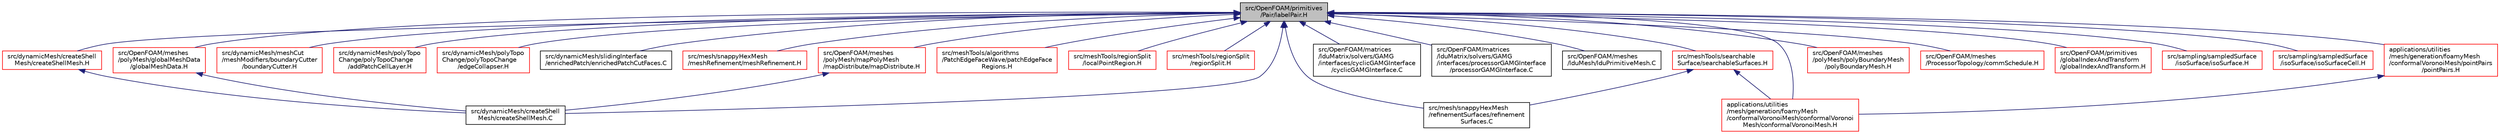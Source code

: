 digraph "src/OpenFOAM/primitives/Pair/labelPair.H"
{
  bgcolor="transparent";
  edge [fontname="Helvetica",fontsize="10",labelfontname="Helvetica",labelfontsize="10"];
  node [fontname="Helvetica",fontsize="10",shape=record];
  Node1 [label="src/OpenFOAM/primitives\l/Pair/labelPair.H",height=0.2,width=0.4,color="black", fillcolor="grey75", style="filled", fontcolor="black"];
  Node1 -> Node2 [dir="back",color="midnightblue",fontsize="10",style="solid",fontname="Helvetica"];
  Node2 [label="src/dynamicMesh/createShell\lMesh/createShellMesh.H",height=0.2,width=0.4,color="red",URL="$a04864.html"];
  Node2 -> Node3 [dir="back",color="midnightblue",fontsize="10",style="solid",fontname="Helvetica"];
  Node3 [label="src/dynamicMesh/createShell\lMesh/createShellMesh.C",height=0.2,width=0.4,color="black",URL="$a04863.html"];
  Node1 -> Node3 [dir="back",color="midnightblue",fontsize="10",style="solid",fontname="Helvetica"];
  Node1 -> Node4 [dir="back",color="midnightblue",fontsize="10",style="solid",fontname="Helvetica"];
  Node4 [label="src/dynamicMesh/meshCut\l/meshModifiers/boundaryCutter\l/boundaryCutter.H",height=0.2,width=0.4,color="red",URL="$a04899.html"];
  Node1 -> Node5 [dir="back",color="midnightblue",fontsize="10",style="solid",fontname="Helvetica"];
  Node5 [label="src/dynamicMesh/polyTopo\lChange/polyTopoChange\l/addPatchCellLayer.H",height=0.2,width=0.4,color="red",URL="$a04970.html"];
  Node1 -> Node6 [dir="back",color="midnightblue",fontsize="10",style="solid",fontname="Helvetica"];
  Node6 [label="src/dynamicMesh/polyTopo\lChange/polyTopoChange\l/edgeCollapser.H",height=0.2,width=0.4,color="red",URL="$a04976.html"];
  Node1 -> Node7 [dir="back",color="midnightblue",fontsize="10",style="solid",fontname="Helvetica"];
  Node7 [label="src/dynamicMesh/slidingInterface\l/enrichedPatch/enrichedPatchCutFaces.C",height=0.2,width=0.4,color="black",URL="$a05024.html",tooltip="Calculating cut faces of the enriched patch, together with the addressing into master and slave patch..."];
  Node1 -> Node8 [dir="back",color="midnightblue",fontsize="10",style="solid",fontname="Helvetica"];
  Node8 [label="src/mesh/snappyHexMesh\l/meshRefinement/meshRefinement.H",height=0.2,width=0.4,color="red",URL="$a07210.html"];
  Node1 -> Node9 [dir="back",color="midnightblue",fontsize="10",style="solid",fontname="Helvetica"];
  Node9 [label="src/mesh/snappyHexMesh\l/refinementSurfaces/refinement\lSurfaces.C",height=0.2,width=0.4,color="black",URL="$a07221.html"];
  Node1 -> Node10 [dir="back",color="midnightblue",fontsize="10",style="solid",fontname="Helvetica"];
  Node10 [label="src/meshTools/algorithms\l/PatchEdgeFaceWave/patchEdgeFace\lRegions.H",height=0.2,width=0.4,color="red",URL="$a07261.html"];
  Node1 -> Node11 [dir="back",color="midnightblue",fontsize="10",style="solid",fontname="Helvetica"];
  Node11 [label="src/meshTools/regionSplit\l/localPointRegion.H",height=0.2,width=0.4,color="red",URL="$a07450.html"];
  Node1 -> Node12 [dir="back",color="midnightblue",fontsize="10",style="solid",fontname="Helvetica"];
  Node12 [label="src/meshTools/regionSplit\l/regionSplit.H",height=0.2,width=0.4,color="red",URL="$a07452.html"];
  Node1 -> Node13 [dir="back",color="midnightblue",fontsize="10",style="solid",fontname="Helvetica"];
  Node13 [label="src/meshTools/searchable\lSurface/searchableSurfaces.H",height=0.2,width=0.4,color="red",URL="$a07472.html"];
  Node13 -> Node9 [dir="back",color="midnightblue",fontsize="10",style="solid",fontname="Helvetica"];
  Node13 -> Node14 [dir="back",color="midnightblue",fontsize="10",style="solid",fontname="Helvetica"];
  Node14 [label="applications/utilities\l/mesh/generation/foamyMesh\l/conformalVoronoiMesh/conformalVoronoi\lMesh/conformalVoronoiMesh.H",height=0.2,width=0.4,color="red",URL="$a04125.html"];
  Node1 -> Node15 [dir="back",color="midnightblue",fontsize="10",style="solid",fontname="Helvetica"];
  Node15 [label="src/OpenFOAM/matrices\l/lduMatrix/solvers/GAMG\l/interfaces/cyclicGAMGInterface\l/cyclicGAMGInterface.C",height=0.2,width=0.4,color="black",URL="$a08497.html"];
  Node1 -> Node16 [dir="back",color="midnightblue",fontsize="10",style="solid",fontname="Helvetica"];
  Node16 [label="src/OpenFOAM/matrices\l/lduMatrix/solvers/GAMG\l/interfaces/processorGAMGInterface\l/processorGAMGInterface.C",height=0.2,width=0.4,color="black",URL="$a08505.html"];
  Node1 -> Node17 [dir="back",color="midnightblue",fontsize="10",style="solid",fontname="Helvetica"];
  Node17 [label="src/OpenFOAM/meshes\l/lduMesh/lduPrimitiveMesh.C",height=0.2,width=0.4,color="black",URL="$a08594.html"];
  Node1 -> Node18 [dir="back",color="midnightblue",fontsize="10",style="solid",fontname="Helvetica"];
  Node18 [label="src/OpenFOAM/meshes\l/polyMesh/globalMeshData\l/globalMeshData.H",height=0.2,width=0.4,color="red",URL="$a08719.html"];
  Node18 -> Node3 [dir="back",color="midnightblue",fontsize="10",style="solid",fontname="Helvetica"];
  Node1 -> Node19 [dir="back",color="midnightblue",fontsize="10",style="solid",fontname="Helvetica"];
  Node19 [label="src/OpenFOAM/meshes\l/polyMesh/mapPolyMesh\l/mapDistribute/mapDistribute.H",height=0.2,width=0.4,color="red",URL="$a08733.html"];
  Node19 -> Node3 [dir="back",color="midnightblue",fontsize="10",style="solid",fontname="Helvetica"];
  Node1 -> Node20 [dir="back",color="midnightblue",fontsize="10",style="solid",fontname="Helvetica"];
  Node20 [label="src/OpenFOAM/meshes\l/polyMesh/polyBoundaryMesh\l/polyBoundaryMesh.H",height=0.2,width=0.4,color="red",URL="$a08746.html"];
  Node1 -> Node21 [dir="back",color="midnightblue",fontsize="10",style="solid",fontname="Helvetica"];
  Node21 [label="src/OpenFOAM/meshes\l/ProcessorTopology/commSchedule.H",height=0.2,width=0.4,color="red",URL="$a08913.html"];
  Node1 -> Node22 [dir="back",color="midnightblue",fontsize="10",style="solid",fontname="Helvetica"];
  Node22 [label="src/OpenFOAM/primitives\l/globalIndexAndTransform\l/globalIndexAndTransform.H",height=0.2,width=0.4,color="red",URL="$a08974.html"];
  Node1 -> Node23 [dir="back",color="midnightblue",fontsize="10",style="solid",fontname="Helvetica"];
  Node23 [label="src/sampling/sampledSurface\l/isoSurface/isoSurface.H",height=0.2,width=0.4,color="red",URL="$a09930.html"];
  Node1 -> Node24 [dir="back",color="midnightblue",fontsize="10",style="solid",fontname="Helvetica"];
  Node24 [label="src/sampling/sampledSurface\l/isoSurface/isoSurfaceCell.H",height=0.2,width=0.4,color="red",URL="$a09932.html"];
  Node1 -> Node14 [dir="back",color="midnightblue",fontsize="10",style="solid",fontname="Helvetica"];
  Node1 -> Node25 [dir="back",color="midnightblue",fontsize="10",style="solid",fontname="Helvetica"];
  Node25 [label="applications/utilities\l/mesh/generation/foamyMesh\l/conformalVoronoiMesh/pointPairs\l/pointPairs.H",height=0.2,width=0.4,color="red",URL="$a04192.html"];
  Node25 -> Node14 [dir="back",color="midnightblue",fontsize="10",style="solid",fontname="Helvetica"];
}
